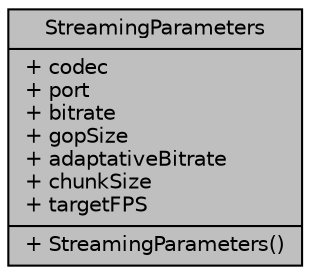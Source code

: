 digraph "StreamingParameters"
{
 // LATEX_PDF_SIZE
  edge [fontname="Helvetica",fontsize="10",labelfontname="Helvetica",labelfontsize="10"];
  node [fontname="Helvetica",fontsize="10",shape=record];
  Node1 [label="{StreamingParameters\n|+ codec\l+ port\l+ bitrate\l+ gopSize\l+ adaptativeBitrate\l+ chunkSize\l+ targetFPS\l|+ StreamingParameters()\l}",height=0.2,width=0.4,color="black", fillcolor="grey75", style="filled", fontcolor="black",tooltip="Sets the streaming parameters."];
}
